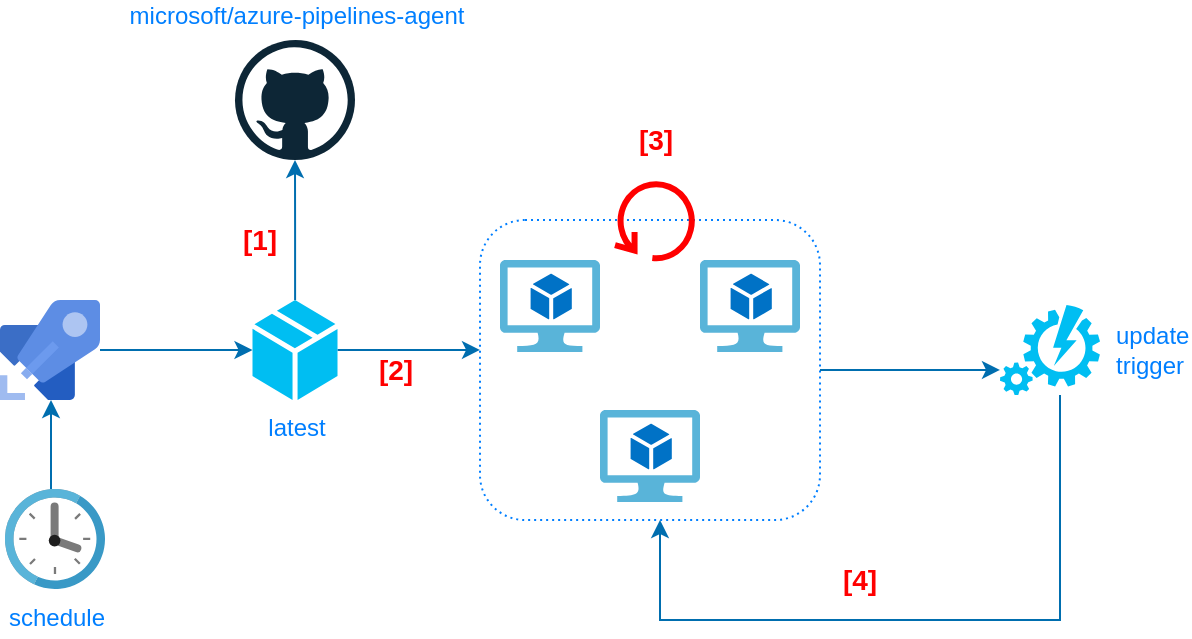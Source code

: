 <mxfile>
    <diagram id="B0RxFnrM1Wqr3TOvaZG3" name="Page-1">
        <mxGraphModel dx="1706" dy="779" grid="1" gridSize="10" guides="1" tooltips="1" connect="1" arrows="1" fold="1" page="1" pageScale="1" pageWidth="850" pageHeight="1100" math="0" shadow="0">
            <root>
                <mxCell id="0"/>
                <mxCell id="1" parent="0"/>
                <mxCell id="45" value="" style="rounded=1;whiteSpace=wrap;html=1;labelBorderColor=none;strokeColor=#007FFF;fillColor=none;dashed=1;dashPattern=1 2;" parent="1" vertex="1">
                    <mxGeometry x="290" y="280" width="170" height="150" as="geometry"/>
                </mxCell>
                <mxCell id="39" style="edgeStyle=orthogonalEdgeStyle;rounded=0;orthogonalLoop=1;jettySize=auto;html=1;fillColor=#1ba1e2;strokeColor=#006EAF;" parent="1" source="18" target="37" edge="1">
                    <mxGeometry relative="1" as="geometry"/>
                </mxCell>
                <mxCell id="18" value="" style="aspect=fixed;html=1;points=[];align=center;image;fontSize=12;image=img/lib/mscae/Azure_Pipelines&#9;.svg;" parent="1" vertex="1">
                    <mxGeometry x="50" y="320" width="50" height="50" as="geometry"/>
                </mxCell>
                <mxCell id="25" style="edgeStyle=orthogonalEdgeStyle;rounded=0;orthogonalLoop=1;jettySize=auto;html=1;fillColor=#1ba1e2;strokeColor=#006EAF;" parent="1" source="26" target="18" edge="1">
                    <mxGeometry relative="1" as="geometry">
                        <Array as="points">
                            <mxPoint x="75.5" y="404.5"/>
                            <mxPoint x="75.5" y="404.5"/>
                        </Array>
                    </mxGeometry>
                </mxCell>
                <mxCell id="26" value="schedule" style="aspect=fixed;html=1;points=[];align=center;image;fontSize=12;image=img/lib/mscae/Clock.svg;fontColor=#007FFF;" parent="1" vertex="1">
                    <mxGeometry x="52.5" y="414.5" width="50" height="50" as="geometry"/>
                </mxCell>
                <mxCell id="36" value="microsoft/azure-pipelines-agent" style="dashed=0;outlineConnect=0;html=1;align=center;labelPosition=center;verticalLabelPosition=top;verticalAlign=bottom;shape=mxgraph.weblogos.github;fontColor=#007FFF;spacingBottom=3;" parent="1" vertex="1">
                    <mxGeometry x="167.5" y="190" width="60" height="60" as="geometry"/>
                </mxCell>
                <mxCell id="38" style="edgeStyle=orthogonalEdgeStyle;rounded=0;orthogonalLoop=1;jettySize=auto;html=1;fillColor=#1ba1e2;strokeColor=#006EAF;" parent="1" source="37" target="36" edge="1">
                    <mxGeometry relative="1" as="geometry"/>
                </mxCell>
                <mxCell id="47" style="edgeStyle=orthogonalEdgeStyle;rounded=0;orthogonalLoop=1;jettySize=auto;html=1;entryX=0;entryY=0.433;entryDx=0;entryDy=0;entryPerimeter=0;fontColor=#007FFF;fillColor=#1ba1e2;strokeColor=#006EAF;" parent="1" source="37" target="45" edge="1">
                    <mxGeometry relative="1" as="geometry"/>
                </mxCell>
                <mxCell id="37" value="latest" style="verticalLabelPosition=bottom;html=1;verticalAlign=top;align=center;strokeColor=none;fillColor=#00BEF2;shape=mxgraph.azure.cloud_service_package_file;fontColor=#007FFF;" parent="1" vertex="1">
                    <mxGeometry x="176.25" y="320" width="42.5" height="50" as="geometry"/>
                </mxCell>
                <mxCell id="41" value="" style="aspect=fixed;html=1;points=[];align=center;image;fontSize=12;image=img/lib/mscae/Virtual_Machine_2.svg;" parent="1" vertex="1">
                    <mxGeometry x="300" y="300" width="50" height="46" as="geometry"/>
                </mxCell>
                <mxCell id="42" value="" style="aspect=fixed;html=1;points=[];align=center;image;fontSize=12;image=img/lib/mscae/Virtual_Machine_2.svg;" parent="1" vertex="1">
                    <mxGeometry x="400" y="300" width="50" height="46" as="geometry"/>
                </mxCell>
                <mxCell id="43" value="" style="aspect=fixed;html=1;points=[];align=center;image;fontSize=12;image=img/lib/mscae/Virtual_Machine_2.svg;" parent="1" vertex="1">
                    <mxGeometry x="350" y="375" width="50" height="46" as="geometry"/>
                </mxCell>
                <mxCell id="56" style="edgeStyle=orthogonalEdgeStyle;rounded=0;orthogonalLoop=1;jettySize=auto;html=1;entryX=0;entryY=0.722;entryDx=0;entryDy=0;entryPerimeter=0;fontColor=#007FFF;fillColor=#1ba1e2;strokeColor=#006EAF;" parent="1" source="45" target="46" edge="1">
                    <mxGeometry relative="1" as="geometry"/>
                </mxCell>
                <mxCell id="55" style="edgeStyle=orthogonalEdgeStyle;rounded=0;orthogonalLoop=1;jettySize=auto;html=1;fontColor=#007FFF;fillColor=#1ba1e2;strokeColor=#006EAF;" parent="1" source="46" target="45" edge="1">
                    <mxGeometry relative="1" as="geometry">
                        <Array as="points">
                            <mxPoint x="580" y="480"/>
                            <mxPoint x="380" y="480"/>
                        </Array>
                    </mxGeometry>
                </mxCell>
                <mxCell id="46" value="update&lt;br&gt;trigger" style="verticalLabelPosition=middle;html=1;verticalAlign=middle;align=left;strokeColor=none;fillColor=#00BEF2;shape=mxgraph.azure.automation;pointerEvents=1;labelPosition=right;fontColor=#007FFF;spacingRight=3;spacingLeft=6;" parent="1" vertex="1">
                    <mxGeometry x="550" y="322.5" width="50" height="45" as="geometry"/>
                </mxCell>
                <mxCell id="50" value="&lt;font style=&quot;font-size: 14px&quot; color=&quot;#ff0000&quot;&gt;&lt;b&gt;[1]&lt;/b&gt;&lt;/font&gt;" style="text;html=1;strokeColor=none;fillColor=none;align=center;verticalAlign=middle;whiteSpace=wrap;rounded=0;fontColor=#007FFF;" parent="1" vertex="1">
                    <mxGeometry x="160" y="280" width="40" height="20" as="geometry"/>
                </mxCell>
                <mxCell id="51" value="&lt;font style=&quot;font-size: 14px&quot; color=&quot;#ff0000&quot;&gt;&lt;b&gt;[2]&lt;/b&gt;&lt;/font&gt;" style="text;html=1;strokeColor=none;fillColor=none;align=center;verticalAlign=middle;whiteSpace=wrap;rounded=0;fontColor=#007FFF;" parent="1" vertex="1">
                    <mxGeometry x="227.5" y="345" width="40" height="20" as="geometry"/>
                </mxCell>
                <mxCell id="52" value="&lt;font style=&quot;font-size: 14px&quot; color=&quot;#ff0000&quot;&gt;&lt;b&gt;[3]&lt;/b&gt;&lt;/font&gt;" style="text;html=1;strokeColor=none;fillColor=none;align=center;verticalAlign=middle;whiteSpace=wrap;rounded=0;fontColor=#007FFF;" parent="1" vertex="1">
                    <mxGeometry x="357.5" y="230" width="40" height="20" as="geometry"/>
                </mxCell>
                <mxCell id="53" value="&lt;font style=&quot;font-size: 14px&quot; color=&quot;#ff0000&quot;&gt;&lt;b&gt;[4]&lt;/b&gt;&lt;/font&gt;" style="text;html=1;strokeColor=none;fillColor=none;align=center;verticalAlign=middle;whiteSpace=wrap;rounded=0;fontColor=#007FFF;" parent="1" vertex="1">
                    <mxGeometry x="460" y="450" width="40" height="20" as="geometry"/>
                </mxCell>
                <mxCell id="44" value="" style="shape=mxgraph.bpmn.loop;html=1;outlineConnect=0;fontColor=#ffffff;strokeWidth=3;fillColor=#fa6800;strokeColor=#FF0000;" parent="1" vertex="1">
                    <mxGeometry x="357.5" y="260" width="40" height="40" as="geometry"/>
                </mxCell>
            </root>
        </mxGraphModel>
    </diagram>
</mxfile>
